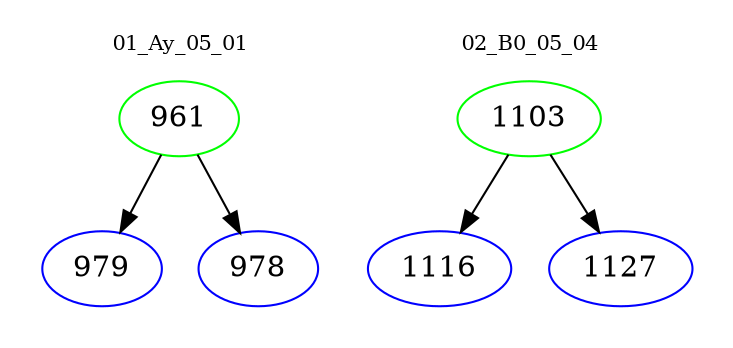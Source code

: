 digraph{
subgraph cluster_0 {
color = white
label = "01_Ay_05_01";
fontsize=10;
T0_961 [label="961", color="green"]
T0_961 -> T0_979 [color="black"]
T0_979 [label="979", color="blue"]
T0_961 -> T0_978 [color="black"]
T0_978 [label="978", color="blue"]
}
subgraph cluster_1 {
color = white
label = "02_B0_05_04";
fontsize=10;
T1_1103 [label="1103", color="green"]
T1_1103 -> T1_1116 [color="black"]
T1_1116 [label="1116", color="blue"]
T1_1103 -> T1_1127 [color="black"]
T1_1127 [label="1127", color="blue"]
}
}
